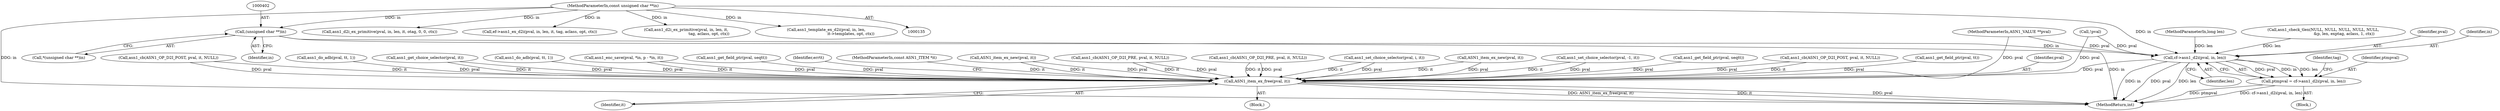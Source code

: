 digraph "0_openssl_cc598f321fbac9c04da5766243ed55d55948637d@pointer" {
"1000401" [label="(Call,(unsigned char **)in)"];
"1000137" [label="(MethodParameterIn,const unsigned char **in)"];
"1000432" [label="(Call,cf->asn1_d2i(pval, in, len))"];
"1000430" [label="(Call,ptmpval = cf->asn1_d2i(pval, in, len))"];
"1001006" [label="(Call,ASN1_item_ex_free(pval, it))"];
"1000438" [label="(Identifier,tag)"];
"1000138" [label="(MethodParameterIn,long len)"];
"1000363" [label="(Call,asn1_check_tlen(NULL, NULL, NULL, NULL, NULL,\n                                  &p, len, exptag, aclass, 1, ctx))"];
"1001007" [label="(Identifier,pval)"];
"1000136" [label="(MethodParameterIn,ASN1_VALUE **pval)"];
"1000308" [label="(Call,asn1_d2i_ex_primitive(pval, in, len, it, otag, 0, 0, ctx))"];
"1000458" [label="(Call,asn1_cb(ASN1_OP_D2I_PRE, pval, it, NULL))"];
"1001008" [label="(Identifier,it)"];
"1001021" [label="(MethodReturn,int)"];
"1000601" [label="(Call,asn1_cb(ASN1_OP_D2I_POST, pval, it, NULL))"];
"1000401" [label="(Call,(unsigned char **)in)"];
"1000982" [label="(Call,asn1_cb(ASN1_OP_D2I_POST, pval, it, NULL))"];
"1000431" [label="(Identifier,ptmpval)"];
"1000542" [label="(Call,asn1_get_field_ptr(pval, tt))"];
"1000187" [label="(Call,!pval)"];
"1001006" [label="(Call,ASN1_item_ex_free(pval, it))"];
"1000794" [label="(Call,asn1_do_adb(pval, tt, 1))"];
"1000324" [label="(Call,ef->asn1_ex_d2i(pval, in, len, it, tag, aclass, opt, ctx))"];
"1000470" [label="(Call,asn1_get_choice_selector(pval, it))"];
"1000433" [label="(Identifier,pval)"];
"1000933" [label="(Call,asn1_do_adb(pval, tt, 1))"];
"1000968" [label="(Call,asn1_enc_save(pval, *in, p - *in, it))"];
"1000763" [label="(Call,asn1_get_field_ptr(pval, seqtt))"];
"1001010" [label="(Identifier,errtt)"];
"1000139" [label="(MethodParameterIn,const ASN1_ITEM *it)"];
"1000137" [label="(MethodParameterIn,const unsigned char **in)"];
"1000204" [label="(Block,)"];
"1000234" [label="(Call,asn1_d2i_ex_primitive(pval, in, len, it,\n                                     tag, aclass, opt, ctx))"];
"1000430" [label="(Call,ptmpval = cf->asn1_d2i(pval, in, len))"];
"1000707" [label="(Call,ASN1_item_ex_new(pval, it))"];
"1000719" [label="(Call,asn1_cb(ASN1_OP_D2I_PRE, pval, it, NULL))"];
"1000224" [label="(Call,asn1_template_ex_d2i(pval, in, len,\n                                        it->templates, opt, ctx))"];
"1000593" [label="(Call,asn1_set_choice_selector(pval, i, it))"];
"1000403" [label="(Identifier,in)"];
"1000507" [label="(Call,ASN1_item_ex_new(pval, it))"];
"1000432" [label="(Call,cf->asn1_d2i(pval, in, len))"];
"1000499" [label="(Call,asn1_set_choice_selector(pval, -1, it))"];
"1000434" [label="(Identifier,in)"];
"1000804" [label="(Call,asn1_get_field_ptr(pval, seqtt))"];
"1000435" [label="(Identifier,len)"];
"1000144" [label="(Block,)"];
"1000400" [label="(Call,*(unsigned char **)in)"];
"1000401" -> "1000400"  [label="AST: "];
"1000401" -> "1000403"  [label="CFG: "];
"1000402" -> "1000401"  [label="AST: "];
"1000403" -> "1000401"  [label="AST: "];
"1000400" -> "1000401"  [label="CFG: "];
"1000401" -> "1001021"  [label="DDG: in"];
"1000137" -> "1000401"  [label="DDG: in"];
"1000401" -> "1000432"  [label="DDG: in"];
"1000137" -> "1000135"  [label="AST: "];
"1000137" -> "1001021"  [label="DDG: in"];
"1000137" -> "1000224"  [label="DDG: in"];
"1000137" -> "1000234"  [label="DDG: in"];
"1000137" -> "1000308"  [label="DDG: in"];
"1000137" -> "1000324"  [label="DDG: in"];
"1000137" -> "1000432"  [label="DDG: in"];
"1000432" -> "1000430"  [label="AST: "];
"1000432" -> "1000435"  [label="CFG: "];
"1000433" -> "1000432"  [label="AST: "];
"1000434" -> "1000432"  [label="AST: "];
"1000435" -> "1000432"  [label="AST: "];
"1000430" -> "1000432"  [label="CFG: "];
"1000432" -> "1001021"  [label="DDG: in"];
"1000432" -> "1001021"  [label="DDG: pval"];
"1000432" -> "1001021"  [label="DDG: len"];
"1000432" -> "1000430"  [label="DDG: pval"];
"1000432" -> "1000430"  [label="DDG: in"];
"1000432" -> "1000430"  [label="DDG: len"];
"1000187" -> "1000432"  [label="DDG: pval"];
"1000136" -> "1000432"  [label="DDG: pval"];
"1000363" -> "1000432"  [label="DDG: len"];
"1000138" -> "1000432"  [label="DDG: len"];
"1000432" -> "1001006"  [label="DDG: pval"];
"1000430" -> "1000204"  [label="AST: "];
"1000431" -> "1000430"  [label="AST: "];
"1000438" -> "1000430"  [label="CFG: "];
"1000430" -> "1001021"  [label="DDG: cf->asn1_d2i(pval, in, len)"];
"1000430" -> "1001021"  [label="DDG: ptmpval"];
"1001006" -> "1000144"  [label="AST: "];
"1001006" -> "1001008"  [label="CFG: "];
"1001007" -> "1001006"  [label="AST: "];
"1001008" -> "1001006"  [label="AST: "];
"1001010" -> "1001006"  [label="CFG: "];
"1001006" -> "1001021"  [label="DDG: it"];
"1001006" -> "1001021"  [label="DDG: pval"];
"1001006" -> "1001021"  [label="DDG: ASN1_item_ex_free(pval, it)"];
"1000707" -> "1001006"  [label="DDG: pval"];
"1000707" -> "1001006"  [label="DDG: it"];
"1000794" -> "1001006"  [label="DDG: pval"];
"1000719" -> "1001006"  [label="DDG: pval"];
"1000719" -> "1001006"  [label="DDG: it"];
"1000499" -> "1001006"  [label="DDG: pval"];
"1000499" -> "1001006"  [label="DDG: it"];
"1000542" -> "1001006"  [label="DDG: pval"];
"1000593" -> "1001006"  [label="DDG: pval"];
"1000593" -> "1001006"  [label="DDG: it"];
"1000601" -> "1001006"  [label="DDG: pval"];
"1000601" -> "1001006"  [label="DDG: it"];
"1000470" -> "1001006"  [label="DDG: pval"];
"1000470" -> "1001006"  [label="DDG: it"];
"1000507" -> "1001006"  [label="DDG: pval"];
"1000507" -> "1001006"  [label="DDG: it"];
"1000187" -> "1001006"  [label="DDG: pval"];
"1000804" -> "1001006"  [label="DDG: pval"];
"1000982" -> "1001006"  [label="DDG: pval"];
"1000982" -> "1001006"  [label="DDG: it"];
"1000458" -> "1001006"  [label="DDG: pval"];
"1000458" -> "1001006"  [label="DDG: it"];
"1000933" -> "1001006"  [label="DDG: pval"];
"1000968" -> "1001006"  [label="DDG: pval"];
"1000968" -> "1001006"  [label="DDG: it"];
"1000763" -> "1001006"  [label="DDG: pval"];
"1000136" -> "1001006"  [label="DDG: pval"];
"1000139" -> "1001006"  [label="DDG: it"];
}
